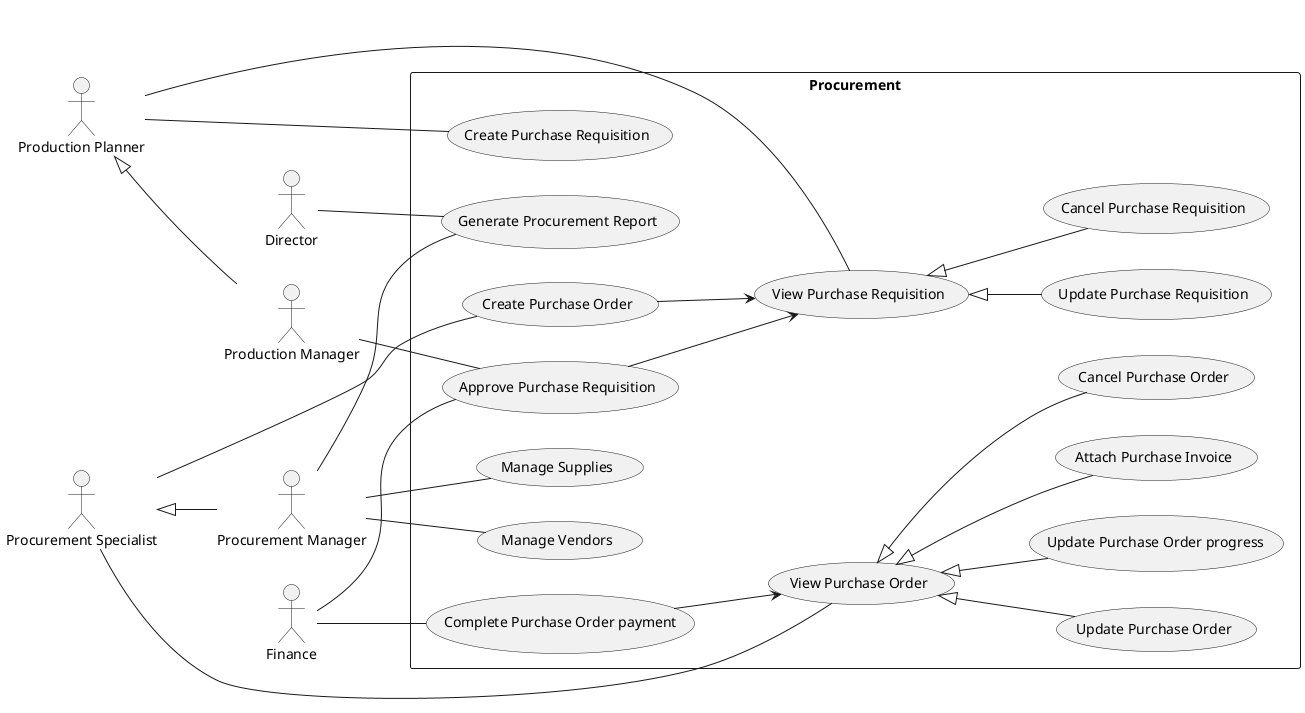 @startuml Procurement
left to right direction

:Director: as d
:Finance: as f

:Production Planner: as pp
:Production Manager: as prm
pp <|-- prm

:Procurement Manager: as pm
:Procurement Specialist: as ps
ps <|-- pm

rectangle Procurement {
    pp -- (Create Purchase Requisition)
    pp -- (View Purchase Requisition)
    (View Purchase Requisition) <|-- (Update Purchase Requisition)
    (View Purchase Requisition) <|-- (Cancel Purchase Requisition)
    f -- (Approve Purchase Requisition)
    prm -- (Approve Purchase Requisition)
    (Approve Purchase Requisition) --> (View Purchase Requisition)

    ps -- (Create Purchase Order)
    (Create Purchase Order) --> (View Purchase Requisition)
    ps -- (View Purchase Order)
    (View Purchase Order) <|-- (Update Purchase Order)
    (View Purchase Order) <|-- (Update Purchase Order progress)
    (View Purchase Order) <|-- (Attach Purchase Invoice)
    (View Purchase Order) <|-- (Cancel Purchase Order)
    f -- (Complete Purchase Order payment)
    (Complete Purchase Order payment) --> (View Purchase Order)

    pm -- (Manage Vendors)
    pm -- (Manage Supplies)

    pm -- (Generate Procurement Report)
    d -- (Generate Procurement Report)
}
@enduml